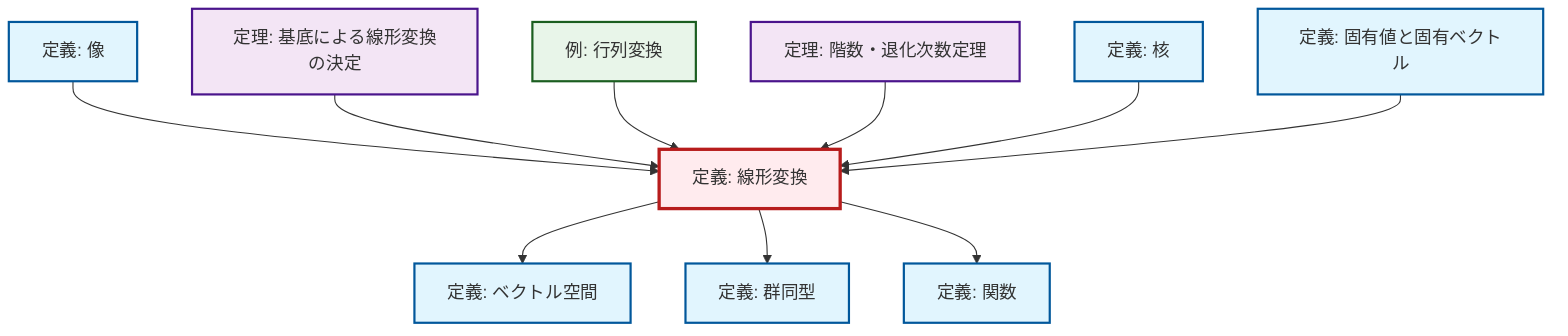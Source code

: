 graph TD
    classDef definition fill:#e1f5fe,stroke:#01579b,stroke-width:2px
    classDef theorem fill:#f3e5f5,stroke:#4a148c,stroke-width:2px
    classDef axiom fill:#fff3e0,stroke:#e65100,stroke-width:2px
    classDef example fill:#e8f5e9,stroke:#1b5e20,stroke-width:2px
    classDef current fill:#ffebee,stroke:#b71c1c,stroke-width:3px
    def-kernel["定義: 核"]:::definition
    thm-linear-transformation-basis["定理: 基底による線形変換の決定"]:::theorem
    def-function["定義: 関数"]:::definition
    def-eigenvalue-eigenvector["定義: 固有値と固有ベクトル"]:::definition
    def-image["定義: 像"]:::definition
    def-linear-transformation["定義: 線形変換"]:::definition
    def-vector-space["定義: ベクトル空間"]:::definition
    def-isomorphism["定義: 群同型"]:::definition
    ex-matrix-transformation["例: 行列変換"]:::example
    thm-rank-nullity["定理: 階数・退化次数定理"]:::theorem
    def-linear-transformation --> def-vector-space
    def-image --> def-linear-transformation
    thm-linear-transformation-basis --> def-linear-transformation
    ex-matrix-transformation --> def-linear-transformation
    def-linear-transformation --> def-isomorphism
    thm-rank-nullity --> def-linear-transformation
    def-kernel --> def-linear-transformation
    def-eigenvalue-eigenvector --> def-linear-transformation
    def-linear-transformation --> def-function
    class def-linear-transformation current